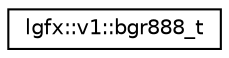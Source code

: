 digraph "Graphical Class Hierarchy"
{
 // LATEX_PDF_SIZE
  edge [fontname="Helvetica",fontsize="10",labelfontname="Helvetica",labelfontsize="10"];
  node [fontname="Helvetica",fontsize="10",shape=record];
  rankdir="LR";
  Node0 [label="lgfx::v1::bgr888_t",height=0.2,width=0.4,color="black", fillcolor="white", style="filled",URL="$d0/db4/structlgfx_1_1v1_1_1bgr888__t.html",tooltip=" "];
}
